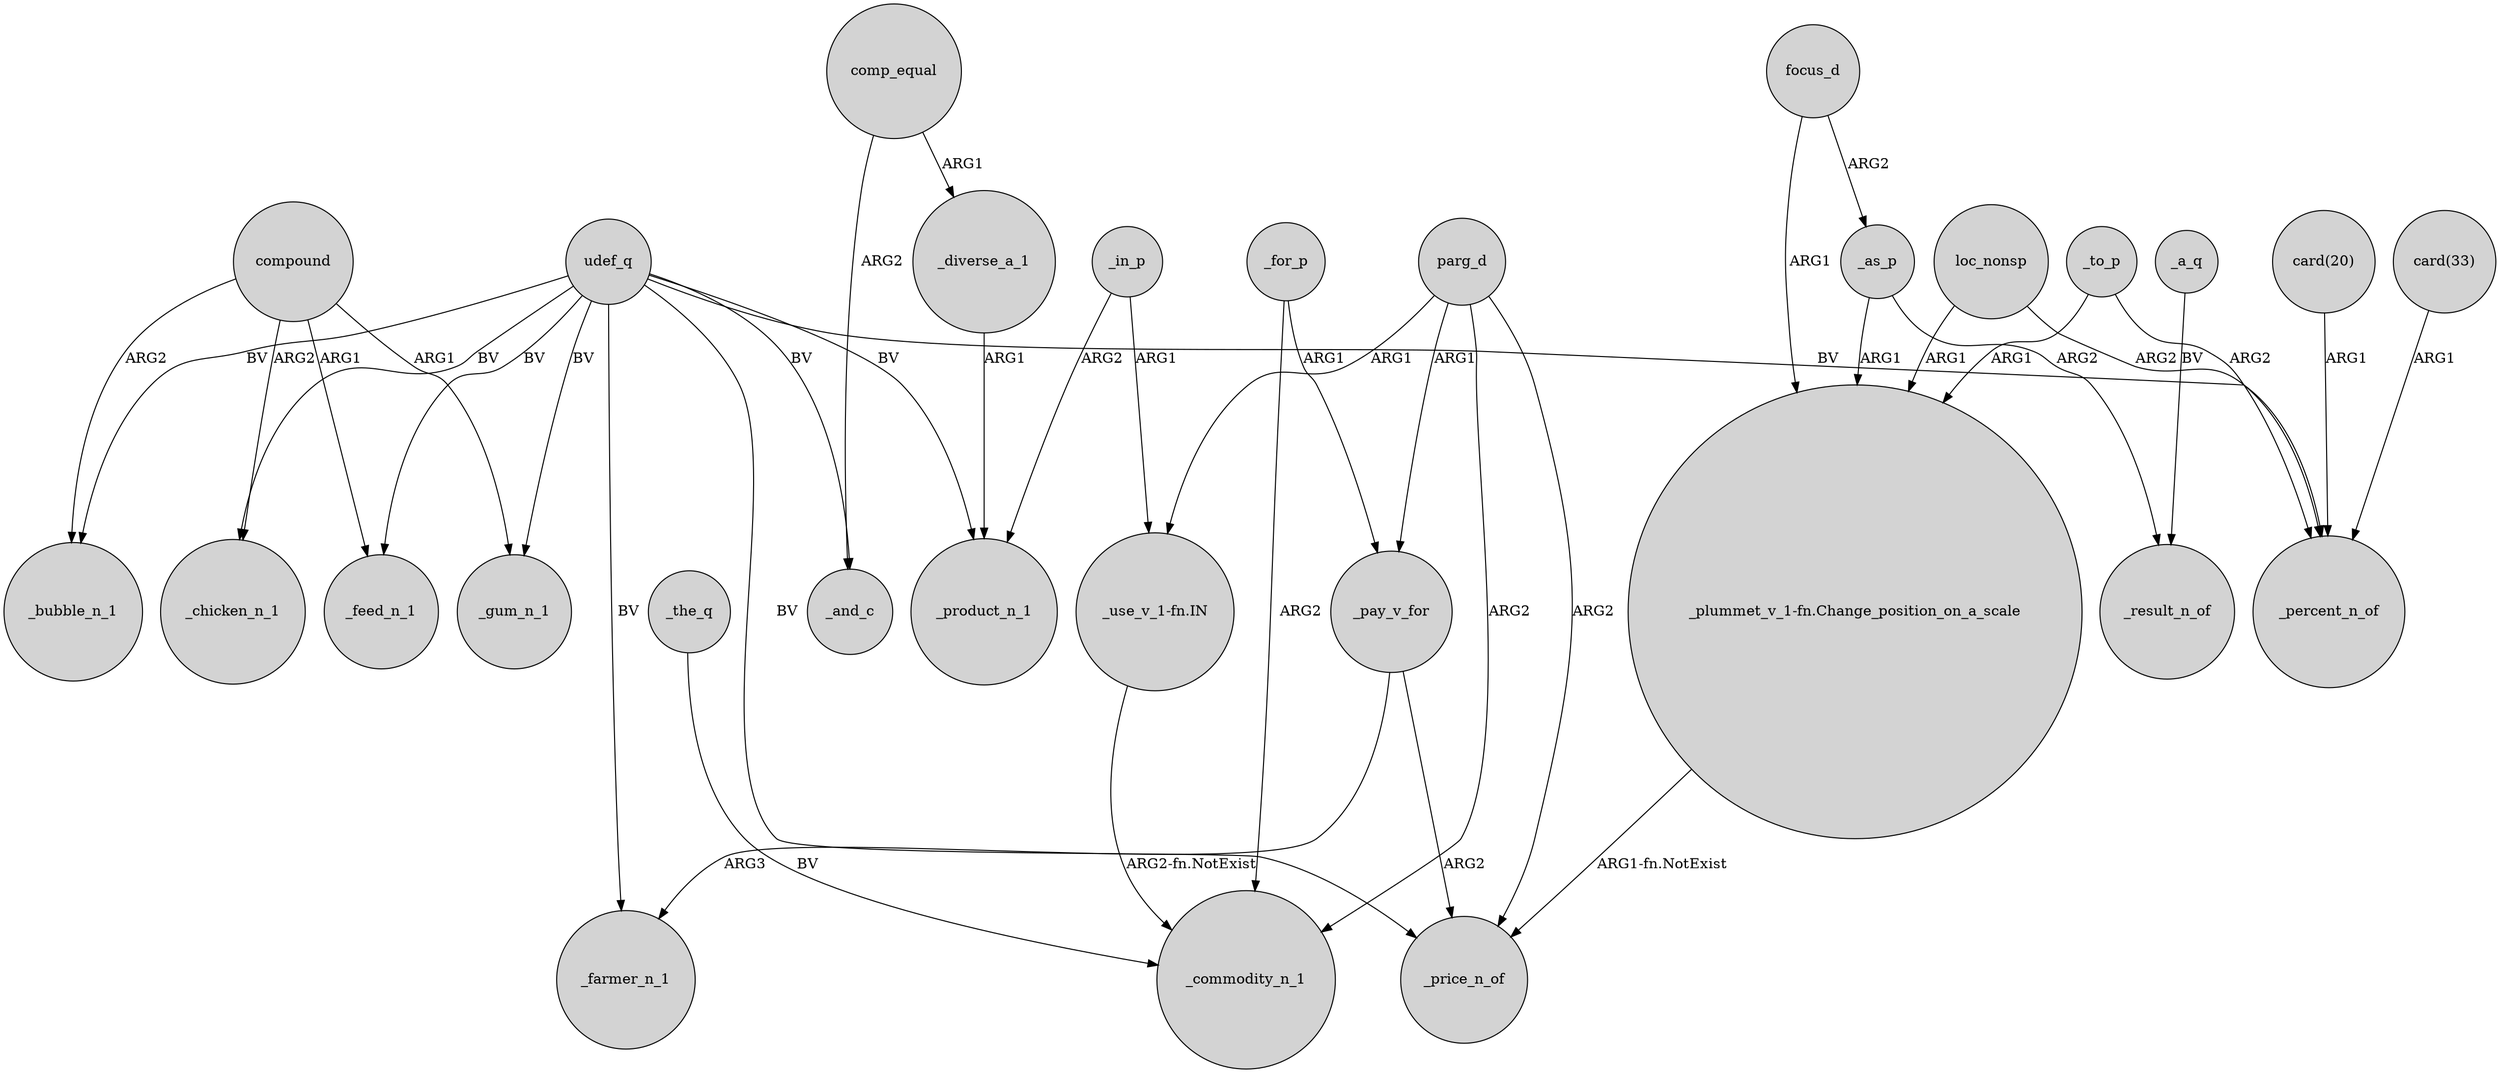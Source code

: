 digraph {
	node [shape=circle style=filled]
	udef_q -> _feed_n_1 [label=BV]
	compound -> _feed_n_1 [label=ARG1]
	_the_q -> _commodity_n_1 [label=BV]
	compound -> _gum_n_1 [label=ARG1]
	udef_q -> _price_n_of [label=BV]
	udef_q -> _chicken_n_1 [label=BV]
	_for_p -> _pay_v_for [label=ARG1]
	_for_p -> _commodity_n_1 [label=ARG2]
	comp_equal -> _diverse_a_1 [label=ARG1]
	focus_d -> _as_p [label=ARG2]
	_in_p -> _product_n_1 [label=ARG2]
	_a_q -> _result_n_of [label=BV]
	compound -> _bubble_n_1 [label=ARG2]
	"card(33)" -> _percent_n_of [label=ARG1]
	_pay_v_for -> _price_n_of [label=ARG2]
	loc_nonsp -> "_plummet_v_1-fn.Change_position_on_a_scale" [label=ARG1]
	_to_p -> "_plummet_v_1-fn.Change_position_on_a_scale" [label=ARG1]
	_as_p -> _result_n_of [label=ARG2]
	focus_d -> "_plummet_v_1-fn.Change_position_on_a_scale" [label=ARG1]
	comp_equal -> _and_c [label=ARG2]
	parg_d -> "_use_v_1-fn.IN" [label=ARG1]
	_pay_v_for -> _farmer_n_1 [label=ARG3]
	"_plummet_v_1-fn.Change_position_on_a_scale" -> _price_n_of [label="ARG1-fn.NotExist"]
	loc_nonsp -> _percent_n_of [label=ARG2]
	_as_p -> "_plummet_v_1-fn.Change_position_on_a_scale" [label=ARG1]
	_in_p -> "_use_v_1-fn.IN" [label=ARG1]
	_diverse_a_1 -> _product_n_1 [label=ARG1]
	udef_q -> _bubble_n_1 [label=BV]
	"_use_v_1-fn.IN" -> _commodity_n_1 [label="ARG2-fn.NotExist"]
	compound -> _chicken_n_1 [label=ARG2]
	_to_p -> _percent_n_of [label=ARG2]
	udef_q -> _farmer_n_1 [label=BV]
	udef_q -> _product_n_1 [label=BV]
	udef_q -> _gum_n_1 [label=BV]
	parg_d -> _price_n_of [label=ARG2]
	udef_q -> _percent_n_of [label=BV]
	udef_q -> _and_c [label=BV]
	parg_d -> _pay_v_for [label=ARG1]
	parg_d -> _commodity_n_1 [label=ARG2]
	"card(20)" -> _percent_n_of [label=ARG1]
}
